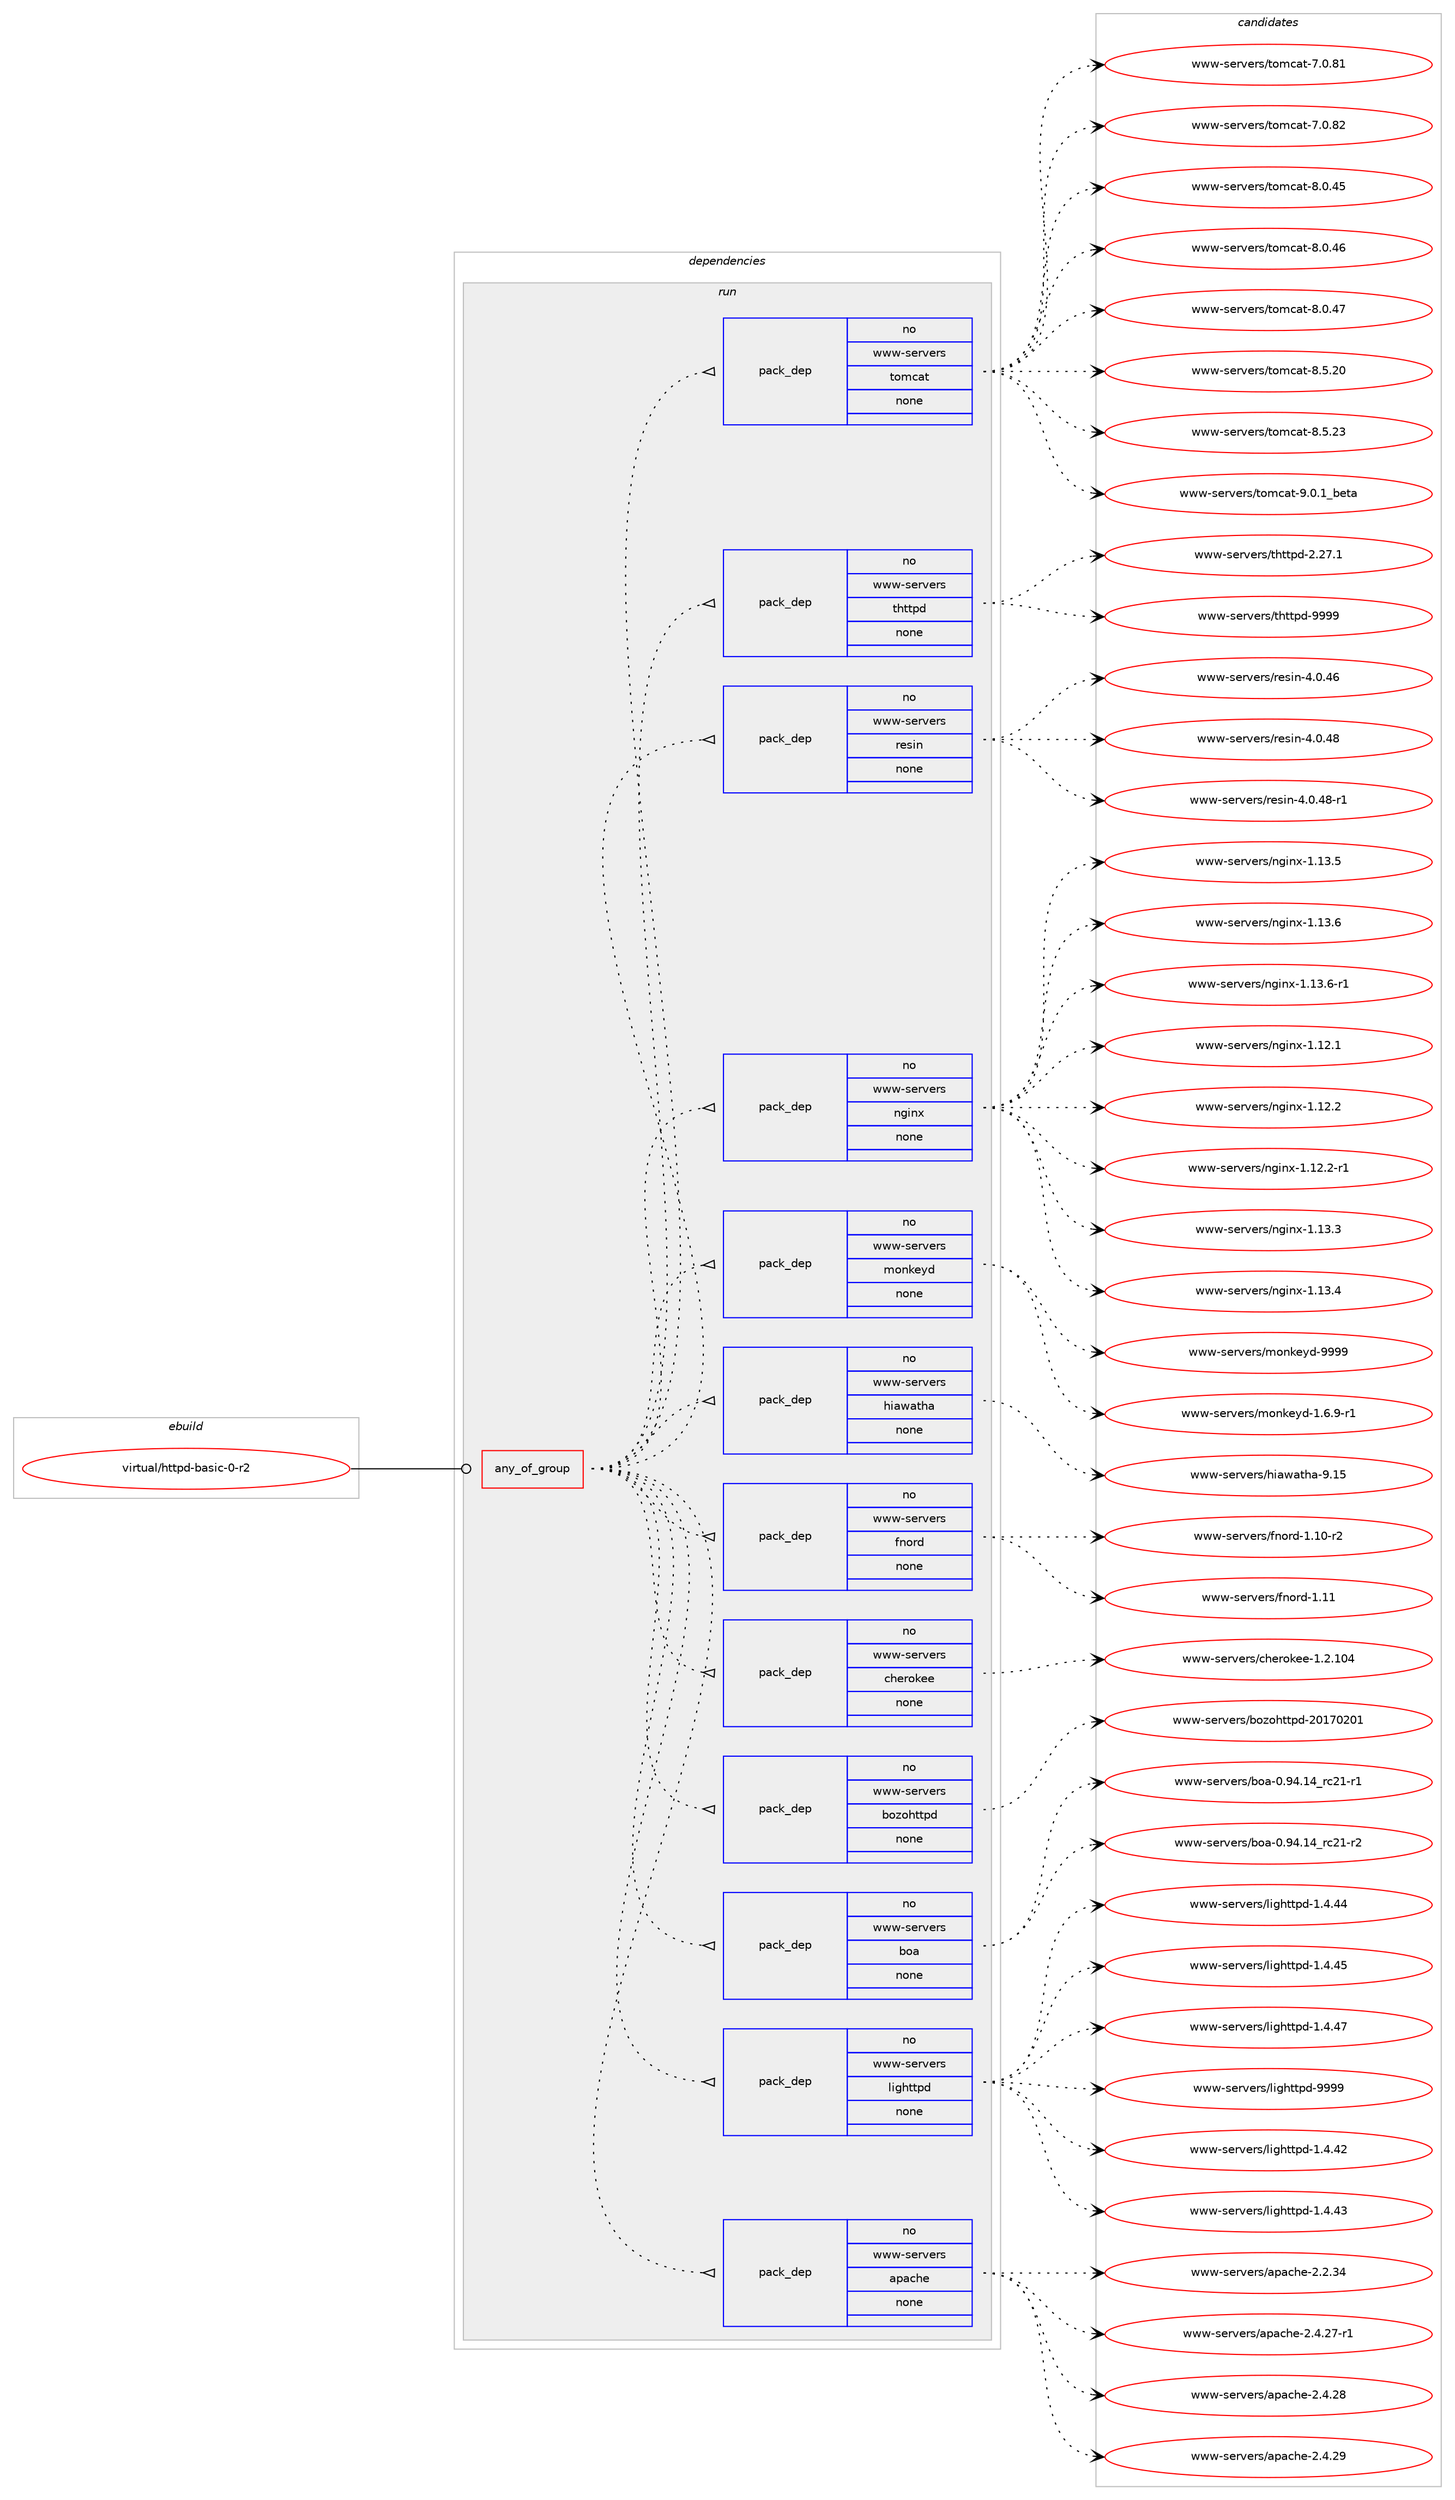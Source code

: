 digraph prolog {

# *************
# Graph options
# *************

newrank=true;
concentrate=true;
compound=true;
graph [rankdir=LR,fontname=Helvetica,fontsize=10,ranksep=1.5];#, ranksep=2.5, nodesep=0.2];
edge  [arrowhead=vee];
node  [fontname=Helvetica,fontsize=10];

# **********
# The ebuild
# **********

subgraph cluster_leftcol {
color=gray;
rank=same;
label=<<i>ebuild</i>>;
id [label="virtual/httpd-basic-0-r2", color=red, width=4, href="../virtual/httpd-basic-0-r2.svg"];
}

# ****************
# The dependencies
# ****************

subgraph cluster_midcol {
color=gray;
label=<<i>dependencies</i>>;
subgraph cluster_compile {
fillcolor="#eeeeee";
style=filled;
label=<<i>compile</i>>;
}
subgraph cluster_compileandrun {
fillcolor="#eeeeee";
style=filled;
label=<<i>compile and run</i>>;
}
subgraph cluster_run {
fillcolor="#eeeeee";
style=filled;
label=<<i>run</i>>;
subgraph any8544 {
dependency497408 [label=<<TABLE BORDER="0" CELLBORDER="1" CELLSPACING="0" CELLPADDING="4"><TR><TD CELLPADDING="10">any_of_group</TD></TR></TABLE>>, shape=none, color=red];subgraph pack369692 {
dependency497409 [label=<<TABLE BORDER="0" CELLBORDER="1" CELLSPACING="0" CELLPADDING="4" WIDTH="220"><TR><TD ROWSPAN="6" CELLPADDING="30">pack_dep</TD></TR><TR><TD WIDTH="110">no</TD></TR><TR><TD>www-servers</TD></TR><TR><TD>apache</TD></TR><TR><TD>none</TD></TR><TR><TD></TD></TR></TABLE>>, shape=none, color=blue];
}
dependency497408:e -> dependency497409:w [weight=20,style="dotted",arrowhead="oinv"];
subgraph pack369693 {
dependency497410 [label=<<TABLE BORDER="0" CELLBORDER="1" CELLSPACING="0" CELLPADDING="4" WIDTH="220"><TR><TD ROWSPAN="6" CELLPADDING="30">pack_dep</TD></TR><TR><TD WIDTH="110">no</TD></TR><TR><TD>www-servers</TD></TR><TR><TD>lighttpd</TD></TR><TR><TD>none</TD></TR><TR><TD></TD></TR></TABLE>>, shape=none, color=blue];
}
dependency497408:e -> dependency497410:w [weight=20,style="dotted",arrowhead="oinv"];
subgraph pack369694 {
dependency497411 [label=<<TABLE BORDER="0" CELLBORDER="1" CELLSPACING="0" CELLPADDING="4" WIDTH="220"><TR><TD ROWSPAN="6" CELLPADDING="30">pack_dep</TD></TR><TR><TD WIDTH="110">no</TD></TR><TR><TD>www-servers</TD></TR><TR><TD>boa</TD></TR><TR><TD>none</TD></TR><TR><TD></TD></TR></TABLE>>, shape=none, color=blue];
}
dependency497408:e -> dependency497411:w [weight=20,style="dotted",arrowhead="oinv"];
subgraph pack369695 {
dependency497412 [label=<<TABLE BORDER="0" CELLBORDER="1" CELLSPACING="0" CELLPADDING="4" WIDTH="220"><TR><TD ROWSPAN="6" CELLPADDING="30">pack_dep</TD></TR><TR><TD WIDTH="110">no</TD></TR><TR><TD>www-servers</TD></TR><TR><TD>bozohttpd</TD></TR><TR><TD>none</TD></TR><TR><TD></TD></TR></TABLE>>, shape=none, color=blue];
}
dependency497408:e -> dependency497412:w [weight=20,style="dotted",arrowhead="oinv"];
subgraph pack369696 {
dependency497413 [label=<<TABLE BORDER="0" CELLBORDER="1" CELLSPACING="0" CELLPADDING="4" WIDTH="220"><TR><TD ROWSPAN="6" CELLPADDING="30">pack_dep</TD></TR><TR><TD WIDTH="110">no</TD></TR><TR><TD>www-servers</TD></TR><TR><TD>cherokee</TD></TR><TR><TD>none</TD></TR><TR><TD></TD></TR></TABLE>>, shape=none, color=blue];
}
dependency497408:e -> dependency497413:w [weight=20,style="dotted",arrowhead="oinv"];
subgraph pack369697 {
dependency497414 [label=<<TABLE BORDER="0" CELLBORDER="1" CELLSPACING="0" CELLPADDING="4" WIDTH="220"><TR><TD ROWSPAN="6" CELLPADDING="30">pack_dep</TD></TR><TR><TD WIDTH="110">no</TD></TR><TR><TD>www-servers</TD></TR><TR><TD>fnord</TD></TR><TR><TD>none</TD></TR><TR><TD></TD></TR></TABLE>>, shape=none, color=blue];
}
dependency497408:e -> dependency497414:w [weight=20,style="dotted",arrowhead="oinv"];
subgraph pack369698 {
dependency497415 [label=<<TABLE BORDER="0" CELLBORDER="1" CELLSPACING="0" CELLPADDING="4" WIDTH="220"><TR><TD ROWSPAN="6" CELLPADDING="30">pack_dep</TD></TR><TR><TD WIDTH="110">no</TD></TR><TR><TD>www-servers</TD></TR><TR><TD>hiawatha</TD></TR><TR><TD>none</TD></TR><TR><TD></TD></TR></TABLE>>, shape=none, color=blue];
}
dependency497408:e -> dependency497415:w [weight=20,style="dotted",arrowhead="oinv"];
subgraph pack369699 {
dependency497416 [label=<<TABLE BORDER="0" CELLBORDER="1" CELLSPACING="0" CELLPADDING="4" WIDTH="220"><TR><TD ROWSPAN="6" CELLPADDING="30">pack_dep</TD></TR><TR><TD WIDTH="110">no</TD></TR><TR><TD>www-servers</TD></TR><TR><TD>monkeyd</TD></TR><TR><TD>none</TD></TR><TR><TD></TD></TR></TABLE>>, shape=none, color=blue];
}
dependency497408:e -> dependency497416:w [weight=20,style="dotted",arrowhead="oinv"];
subgraph pack369700 {
dependency497417 [label=<<TABLE BORDER="0" CELLBORDER="1" CELLSPACING="0" CELLPADDING="4" WIDTH="220"><TR><TD ROWSPAN="6" CELLPADDING="30">pack_dep</TD></TR><TR><TD WIDTH="110">no</TD></TR><TR><TD>www-servers</TD></TR><TR><TD>nginx</TD></TR><TR><TD>none</TD></TR><TR><TD></TD></TR></TABLE>>, shape=none, color=blue];
}
dependency497408:e -> dependency497417:w [weight=20,style="dotted",arrowhead="oinv"];
subgraph pack369701 {
dependency497418 [label=<<TABLE BORDER="0" CELLBORDER="1" CELLSPACING="0" CELLPADDING="4" WIDTH="220"><TR><TD ROWSPAN="6" CELLPADDING="30">pack_dep</TD></TR><TR><TD WIDTH="110">no</TD></TR><TR><TD>www-servers</TD></TR><TR><TD>resin</TD></TR><TR><TD>none</TD></TR><TR><TD></TD></TR></TABLE>>, shape=none, color=blue];
}
dependency497408:e -> dependency497418:w [weight=20,style="dotted",arrowhead="oinv"];
subgraph pack369702 {
dependency497419 [label=<<TABLE BORDER="0" CELLBORDER="1" CELLSPACING="0" CELLPADDING="4" WIDTH="220"><TR><TD ROWSPAN="6" CELLPADDING="30">pack_dep</TD></TR><TR><TD WIDTH="110">no</TD></TR><TR><TD>www-servers</TD></TR><TR><TD>thttpd</TD></TR><TR><TD>none</TD></TR><TR><TD></TD></TR></TABLE>>, shape=none, color=blue];
}
dependency497408:e -> dependency497419:w [weight=20,style="dotted",arrowhead="oinv"];
subgraph pack369703 {
dependency497420 [label=<<TABLE BORDER="0" CELLBORDER="1" CELLSPACING="0" CELLPADDING="4" WIDTH="220"><TR><TD ROWSPAN="6" CELLPADDING="30">pack_dep</TD></TR><TR><TD WIDTH="110">no</TD></TR><TR><TD>www-servers</TD></TR><TR><TD>tomcat</TD></TR><TR><TD>none</TD></TR><TR><TD></TD></TR></TABLE>>, shape=none, color=blue];
}
dependency497408:e -> dependency497420:w [weight=20,style="dotted",arrowhead="oinv"];
}
id:e -> dependency497408:w [weight=20,style="solid",arrowhead="odot"];
}
}

# **************
# The candidates
# **************

subgraph cluster_choices {
rank=same;
color=gray;
label=<<i>candidates</i>>;

subgraph choice369692 {
color=black;
nodesep=1;
choice119119119451151011141181011141154797112979910410145504650465152 [label="www-servers/apache-2.2.34", color=red, width=4,href="../www-servers/apache-2.2.34.svg"];
choice1191191194511510111411810111411547971129799104101455046524650554511449 [label="www-servers/apache-2.4.27-r1", color=red, width=4,href="../www-servers/apache-2.4.27-r1.svg"];
choice119119119451151011141181011141154797112979910410145504652465056 [label="www-servers/apache-2.4.28", color=red, width=4,href="../www-servers/apache-2.4.28.svg"];
choice119119119451151011141181011141154797112979910410145504652465057 [label="www-servers/apache-2.4.29", color=red, width=4,href="../www-servers/apache-2.4.29.svg"];
dependency497409:e -> choice119119119451151011141181011141154797112979910410145504650465152:w [style=dotted,weight="100"];
dependency497409:e -> choice1191191194511510111411810111411547971129799104101455046524650554511449:w [style=dotted,weight="100"];
dependency497409:e -> choice119119119451151011141181011141154797112979910410145504652465056:w [style=dotted,weight="100"];
dependency497409:e -> choice119119119451151011141181011141154797112979910410145504652465057:w [style=dotted,weight="100"];
}
subgraph choice369693 {
color=black;
nodesep=1;
choice119119119451151011141181011141154710810510310411611611210045494652465250 [label="www-servers/lighttpd-1.4.42", color=red, width=4,href="../www-servers/lighttpd-1.4.42.svg"];
choice119119119451151011141181011141154710810510310411611611210045494652465251 [label="www-servers/lighttpd-1.4.43", color=red, width=4,href="../www-servers/lighttpd-1.4.43.svg"];
choice119119119451151011141181011141154710810510310411611611210045494652465252 [label="www-servers/lighttpd-1.4.44", color=red, width=4,href="../www-servers/lighttpd-1.4.44.svg"];
choice119119119451151011141181011141154710810510310411611611210045494652465253 [label="www-servers/lighttpd-1.4.45", color=red, width=4,href="../www-servers/lighttpd-1.4.45.svg"];
choice119119119451151011141181011141154710810510310411611611210045494652465255 [label="www-servers/lighttpd-1.4.47", color=red, width=4,href="../www-servers/lighttpd-1.4.47.svg"];
choice11911911945115101114118101114115471081051031041161161121004557575757 [label="www-servers/lighttpd-9999", color=red, width=4,href="../www-servers/lighttpd-9999.svg"];
dependency497410:e -> choice119119119451151011141181011141154710810510310411611611210045494652465250:w [style=dotted,weight="100"];
dependency497410:e -> choice119119119451151011141181011141154710810510310411611611210045494652465251:w [style=dotted,weight="100"];
dependency497410:e -> choice119119119451151011141181011141154710810510310411611611210045494652465252:w [style=dotted,weight="100"];
dependency497410:e -> choice119119119451151011141181011141154710810510310411611611210045494652465253:w [style=dotted,weight="100"];
dependency497410:e -> choice119119119451151011141181011141154710810510310411611611210045494652465255:w [style=dotted,weight="100"];
dependency497410:e -> choice11911911945115101114118101114115471081051031041161161121004557575757:w [style=dotted,weight="100"];
}
subgraph choice369694 {
color=black;
nodesep=1;
choice119119119451151011141181011141154798111974548465752464952951149950494511449 [label="www-servers/boa-0.94.14_rc21-r1", color=red, width=4,href="../www-servers/boa-0.94.14_rc21-r1.svg"];
choice119119119451151011141181011141154798111974548465752464952951149950494511450 [label="www-servers/boa-0.94.14_rc21-r2", color=red, width=4,href="../www-servers/boa-0.94.14_rc21-r2.svg"];
dependency497411:e -> choice119119119451151011141181011141154798111974548465752464952951149950494511449:w [style=dotted,weight="100"];
dependency497411:e -> choice119119119451151011141181011141154798111974548465752464952951149950494511450:w [style=dotted,weight="100"];
}
subgraph choice369695 {
color=black;
nodesep=1;
choice119119119451151011141181011141154798111122111104116116112100455048495548504849 [label="www-servers/bozohttpd-20170201", color=red, width=4,href="../www-servers/bozohttpd-20170201.svg"];
dependency497412:e -> choice119119119451151011141181011141154798111122111104116116112100455048495548504849:w [style=dotted,weight="100"];
}
subgraph choice369696 {
color=black;
nodesep=1;
choice1191191194511510111411810111411547991041011141111071011014549465046494852 [label="www-servers/cherokee-1.2.104", color=red, width=4,href="../www-servers/cherokee-1.2.104.svg"];
dependency497413:e -> choice1191191194511510111411810111411547991041011141111071011014549465046494852:w [style=dotted,weight="100"];
}
subgraph choice369697 {
color=black;
nodesep=1;
choice119119119451151011141181011141154710211011111410045494649484511450 [label="www-servers/fnord-1.10-r2", color=red, width=4,href="../www-servers/fnord-1.10-r2.svg"];
choice11911911945115101114118101114115471021101111141004549464949 [label="www-servers/fnord-1.11", color=red, width=4,href="../www-servers/fnord-1.11.svg"];
dependency497414:e -> choice119119119451151011141181011141154710211011111410045494649484511450:w [style=dotted,weight="100"];
dependency497414:e -> choice11911911945115101114118101114115471021101111141004549464949:w [style=dotted,weight="100"];
}
subgraph choice369698 {
color=black;
nodesep=1;
choice11911911945115101114118101114115471041059711997116104974557464953 [label="www-servers/hiawatha-9.15", color=red, width=4,href="../www-servers/hiawatha-9.15.svg"];
dependency497415:e -> choice11911911945115101114118101114115471041059711997116104974557464953:w [style=dotted,weight="100"];
}
subgraph choice369699 {
color=black;
nodesep=1;
choice11911911945115101114118101114115471091111101071011211004549465446574511449 [label="www-servers/monkeyd-1.6.9-r1", color=red, width=4,href="../www-servers/monkeyd-1.6.9-r1.svg"];
choice11911911945115101114118101114115471091111101071011211004557575757 [label="www-servers/monkeyd-9999", color=red, width=4,href="../www-servers/monkeyd-9999.svg"];
dependency497416:e -> choice11911911945115101114118101114115471091111101071011211004549465446574511449:w [style=dotted,weight="100"];
dependency497416:e -> choice11911911945115101114118101114115471091111101071011211004557575757:w [style=dotted,weight="100"];
}
subgraph choice369700 {
color=black;
nodesep=1;
choice119119119451151011141181011141154711010310511012045494649504649 [label="www-servers/nginx-1.12.1", color=red, width=4,href="../www-servers/nginx-1.12.1.svg"];
choice119119119451151011141181011141154711010310511012045494649504650 [label="www-servers/nginx-1.12.2", color=red, width=4,href="../www-servers/nginx-1.12.2.svg"];
choice1191191194511510111411810111411547110103105110120454946495046504511449 [label="www-servers/nginx-1.12.2-r1", color=red, width=4,href="../www-servers/nginx-1.12.2-r1.svg"];
choice119119119451151011141181011141154711010310511012045494649514651 [label="www-servers/nginx-1.13.3", color=red, width=4,href="../www-servers/nginx-1.13.3.svg"];
choice119119119451151011141181011141154711010310511012045494649514652 [label="www-servers/nginx-1.13.4", color=red, width=4,href="../www-servers/nginx-1.13.4.svg"];
choice119119119451151011141181011141154711010310511012045494649514653 [label="www-servers/nginx-1.13.5", color=red, width=4,href="../www-servers/nginx-1.13.5.svg"];
choice119119119451151011141181011141154711010310511012045494649514654 [label="www-servers/nginx-1.13.6", color=red, width=4,href="../www-servers/nginx-1.13.6.svg"];
choice1191191194511510111411810111411547110103105110120454946495146544511449 [label="www-servers/nginx-1.13.6-r1", color=red, width=4,href="../www-servers/nginx-1.13.6-r1.svg"];
dependency497417:e -> choice119119119451151011141181011141154711010310511012045494649504649:w [style=dotted,weight="100"];
dependency497417:e -> choice119119119451151011141181011141154711010310511012045494649504650:w [style=dotted,weight="100"];
dependency497417:e -> choice1191191194511510111411810111411547110103105110120454946495046504511449:w [style=dotted,weight="100"];
dependency497417:e -> choice119119119451151011141181011141154711010310511012045494649514651:w [style=dotted,weight="100"];
dependency497417:e -> choice119119119451151011141181011141154711010310511012045494649514652:w [style=dotted,weight="100"];
dependency497417:e -> choice119119119451151011141181011141154711010310511012045494649514653:w [style=dotted,weight="100"];
dependency497417:e -> choice119119119451151011141181011141154711010310511012045494649514654:w [style=dotted,weight="100"];
dependency497417:e -> choice1191191194511510111411810111411547110103105110120454946495146544511449:w [style=dotted,weight="100"];
}
subgraph choice369701 {
color=black;
nodesep=1;
choice119119119451151011141181011141154711410111510511045524648465254 [label="www-servers/resin-4.0.46", color=red, width=4,href="../www-servers/resin-4.0.46.svg"];
choice119119119451151011141181011141154711410111510511045524648465256 [label="www-servers/resin-4.0.48", color=red, width=4,href="../www-servers/resin-4.0.48.svg"];
choice1191191194511510111411810111411547114101115105110455246484652564511449 [label="www-servers/resin-4.0.48-r1", color=red, width=4,href="../www-servers/resin-4.0.48-r1.svg"];
dependency497418:e -> choice119119119451151011141181011141154711410111510511045524648465254:w [style=dotted,weight="100"];
dependency497418:e -> choice119119119451151011141181011141154711410111510511045524648465256:w [style=dotted,weight="100"];
dependency497418:e -> choice1191191194511510111411810111411547114101115105110455246484652564511449:w [style=dotted,weight="100"];
}
subgraph choice369702 {
color=black;
nodesep=1;
choice119119119451151011141181011141154711610411611611210045504650554649 [label="www-servers/thttpd-2.27.1", color=red, width=4,href="../www-servers/thttpd-2.27.1.svg"];
choice11911911945115101114118101114115471161041161161121004557575757 [label="www-servers/thttpd-9999", color=red, width=4,href="../www-servers/thttpd-9999.svg"];
dependency497419:e -> choice119119119451151011141181011141154711610411611611210045504650554649:w [style=dotted,weight="100"];
dependency497419:e -> choice11911911945115101114118101114115471161041161161121004557575757:w [style=dotted,weight="100"];
}
subgraph choice369703 {
color=black;
nodesep=1;
choice1191191194511510111411810111411547116111109999711645554648465649 [label="www-servers/tomcat-7.0.81", color=red, width=4,href="../www-servers/tomcat-7.0.81.svg"];
choice1191191194511510111411810111411547116111109999711645554648465650 [label="www-servers/tomcat-7.0.82", color=red, width=4,href="../www-servers/tomcat-7.0.82.svg"];
choice1191191194511510111411810111411547116111109999711645564648465253 [label="www-servers/tomcat-8.0.45", color=red, width=4,href="../www-servers/tomcat-8.0.45.svg"];
choice1191191194511510111411810111411547116111109999711645564648465254 [label="www-servers/tomcat-8.0.46", color=red, width=4,href="../www-servers/tomcat-8.0.46.svg"];
choice1191191194511510111411810111411547116111109999711645564648465255 [label="www-servers/tomcat-8.0.47", color=red, width=4,href="../www-servers/tomcat-8.0.47.svg"];
choice1191191194511510111411810111411547116111109999711645564653465048 [label="www-servers/tomcat-8.5.20", color=red, width=4,href="../www-servers/tomcat-8.5.20.svg"];
choice1191191194511510111411810111411547116111109999711645564653465051 [label="www-servers/tomcat-8.5.23", color=red, width=4,href="../www-servers/tomcat-8.5.23.svg"];
choice11911911945115101114118101114115471161111099997116455746484649959810111697 [label="www-servers/tomcat-9.0.1_beta", color=red, width=4,href="../www-servers/tomcat-9.0.1_beta.svg"];
dependency497420:e -> choice1191191194511510111411810111411547116111109999711645554648465649:w [style=dotted,weight="100"];
dependency497420:e -> choice1191191194511510111411810111411547116111109999711645554648465650:w [style=dotted,weight="100"];
dependency497420:e -> choice1191191194511510111411810111411547116111109999711645564648465253:w [style=dotted,weight="100"];
dependency497420:e -> choice1191191194511510111411810111411547116111109999711645564648465254:w [style=dotted,weight="100"];
dependency497420:e -> choice1191191194511510111411810111411547116111109999711645564648465255:w [style=dotted,weight="100"];
dependency497420:e -> choice1191191194511510111411810111411547116111109999711645564653465048:w [style=dotted,weight="100"];
dependency497420:e -> choice1191191194511510111411810111411547116111109999711645564653465051:w [style=dotted,weight="100"];
dependency497420:e -> choice11911911945115101114118101114115471161111099997116455746484649959810111697:w [style=dotted,weight="100"];
}
}

}
